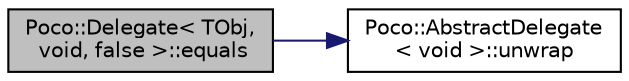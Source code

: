 digraph "Poco::Delegate&lt; TObj, void, false &gt;::equals"
{
 // LATEX_PDF_SIZE
  edge [fontname="Helvetica",fontsize="10",labelfontname="Helvetica",labelfontsize="10"];
  node [fontname="Helvetica",fontsize="10",shape=record];
  rankdir="LR";
  Node1 [label="Poco::Delegate\< TObj,\l void, false \>::equals",height=0.2,width=0.4,color="black", fillcolor="grey75", style="filled", fontcolor="black",tooltip=" "];
  Node1 -> Node2 [color="midnightblue",fontsize="10",style="solid",fontname="Helvetica"];
  Node2 [label="Poco::AbstractDelegate\l\< void \>::unwrap",height=0.2,width=0.4,color="black", fillcolor="white", style="filled",URL="$classPoco_1_1AbstractDelegate_3_01void_01_4.html#a096727df1026c7315b10b1f13b2ed5ca",tooltip="Disables the delegate, which is done prior to removal."];
}
